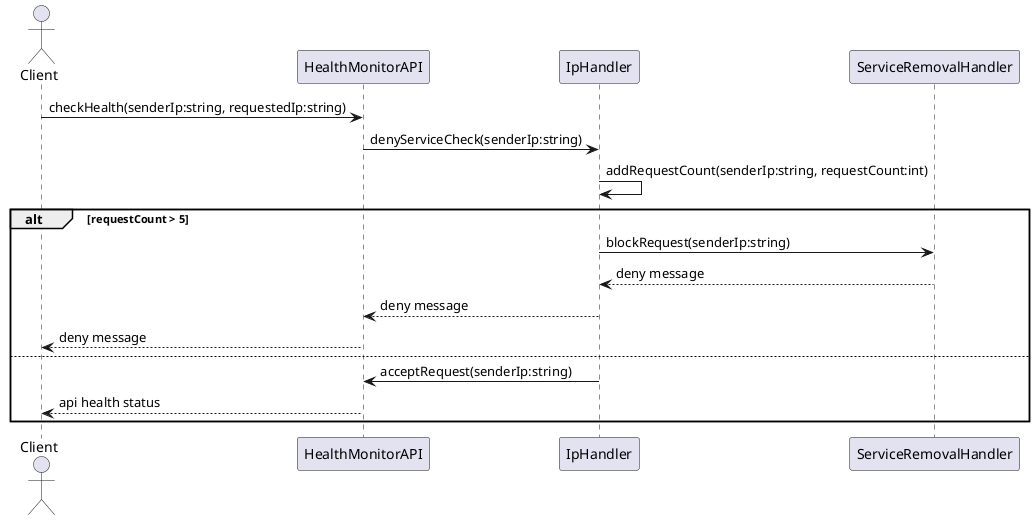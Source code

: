 @startuml
actor Client as Client
participant HealthMonitorAPI as Health
participant IpHandler as IP
participant ServiceRemovalHandler as SRH

Client -> Health: checkHealth(senderIp:string, requestedIp:string)
Health -> IP: denyServiceCheck(senderIp:string)
IP -> IP: addRequestCount(senderIp:string, requestCount:int)

alt requestCount > 5
    IP -> SRH: blockRequest(senderIp:string)
    SRH --> IP: deny message
    IP --> Health: deny message 
    Health --> Client: deny message
else
    IP -> Health: acceptRequest(senderIp:string)
    Health --> Client: api health status
end
@enduml